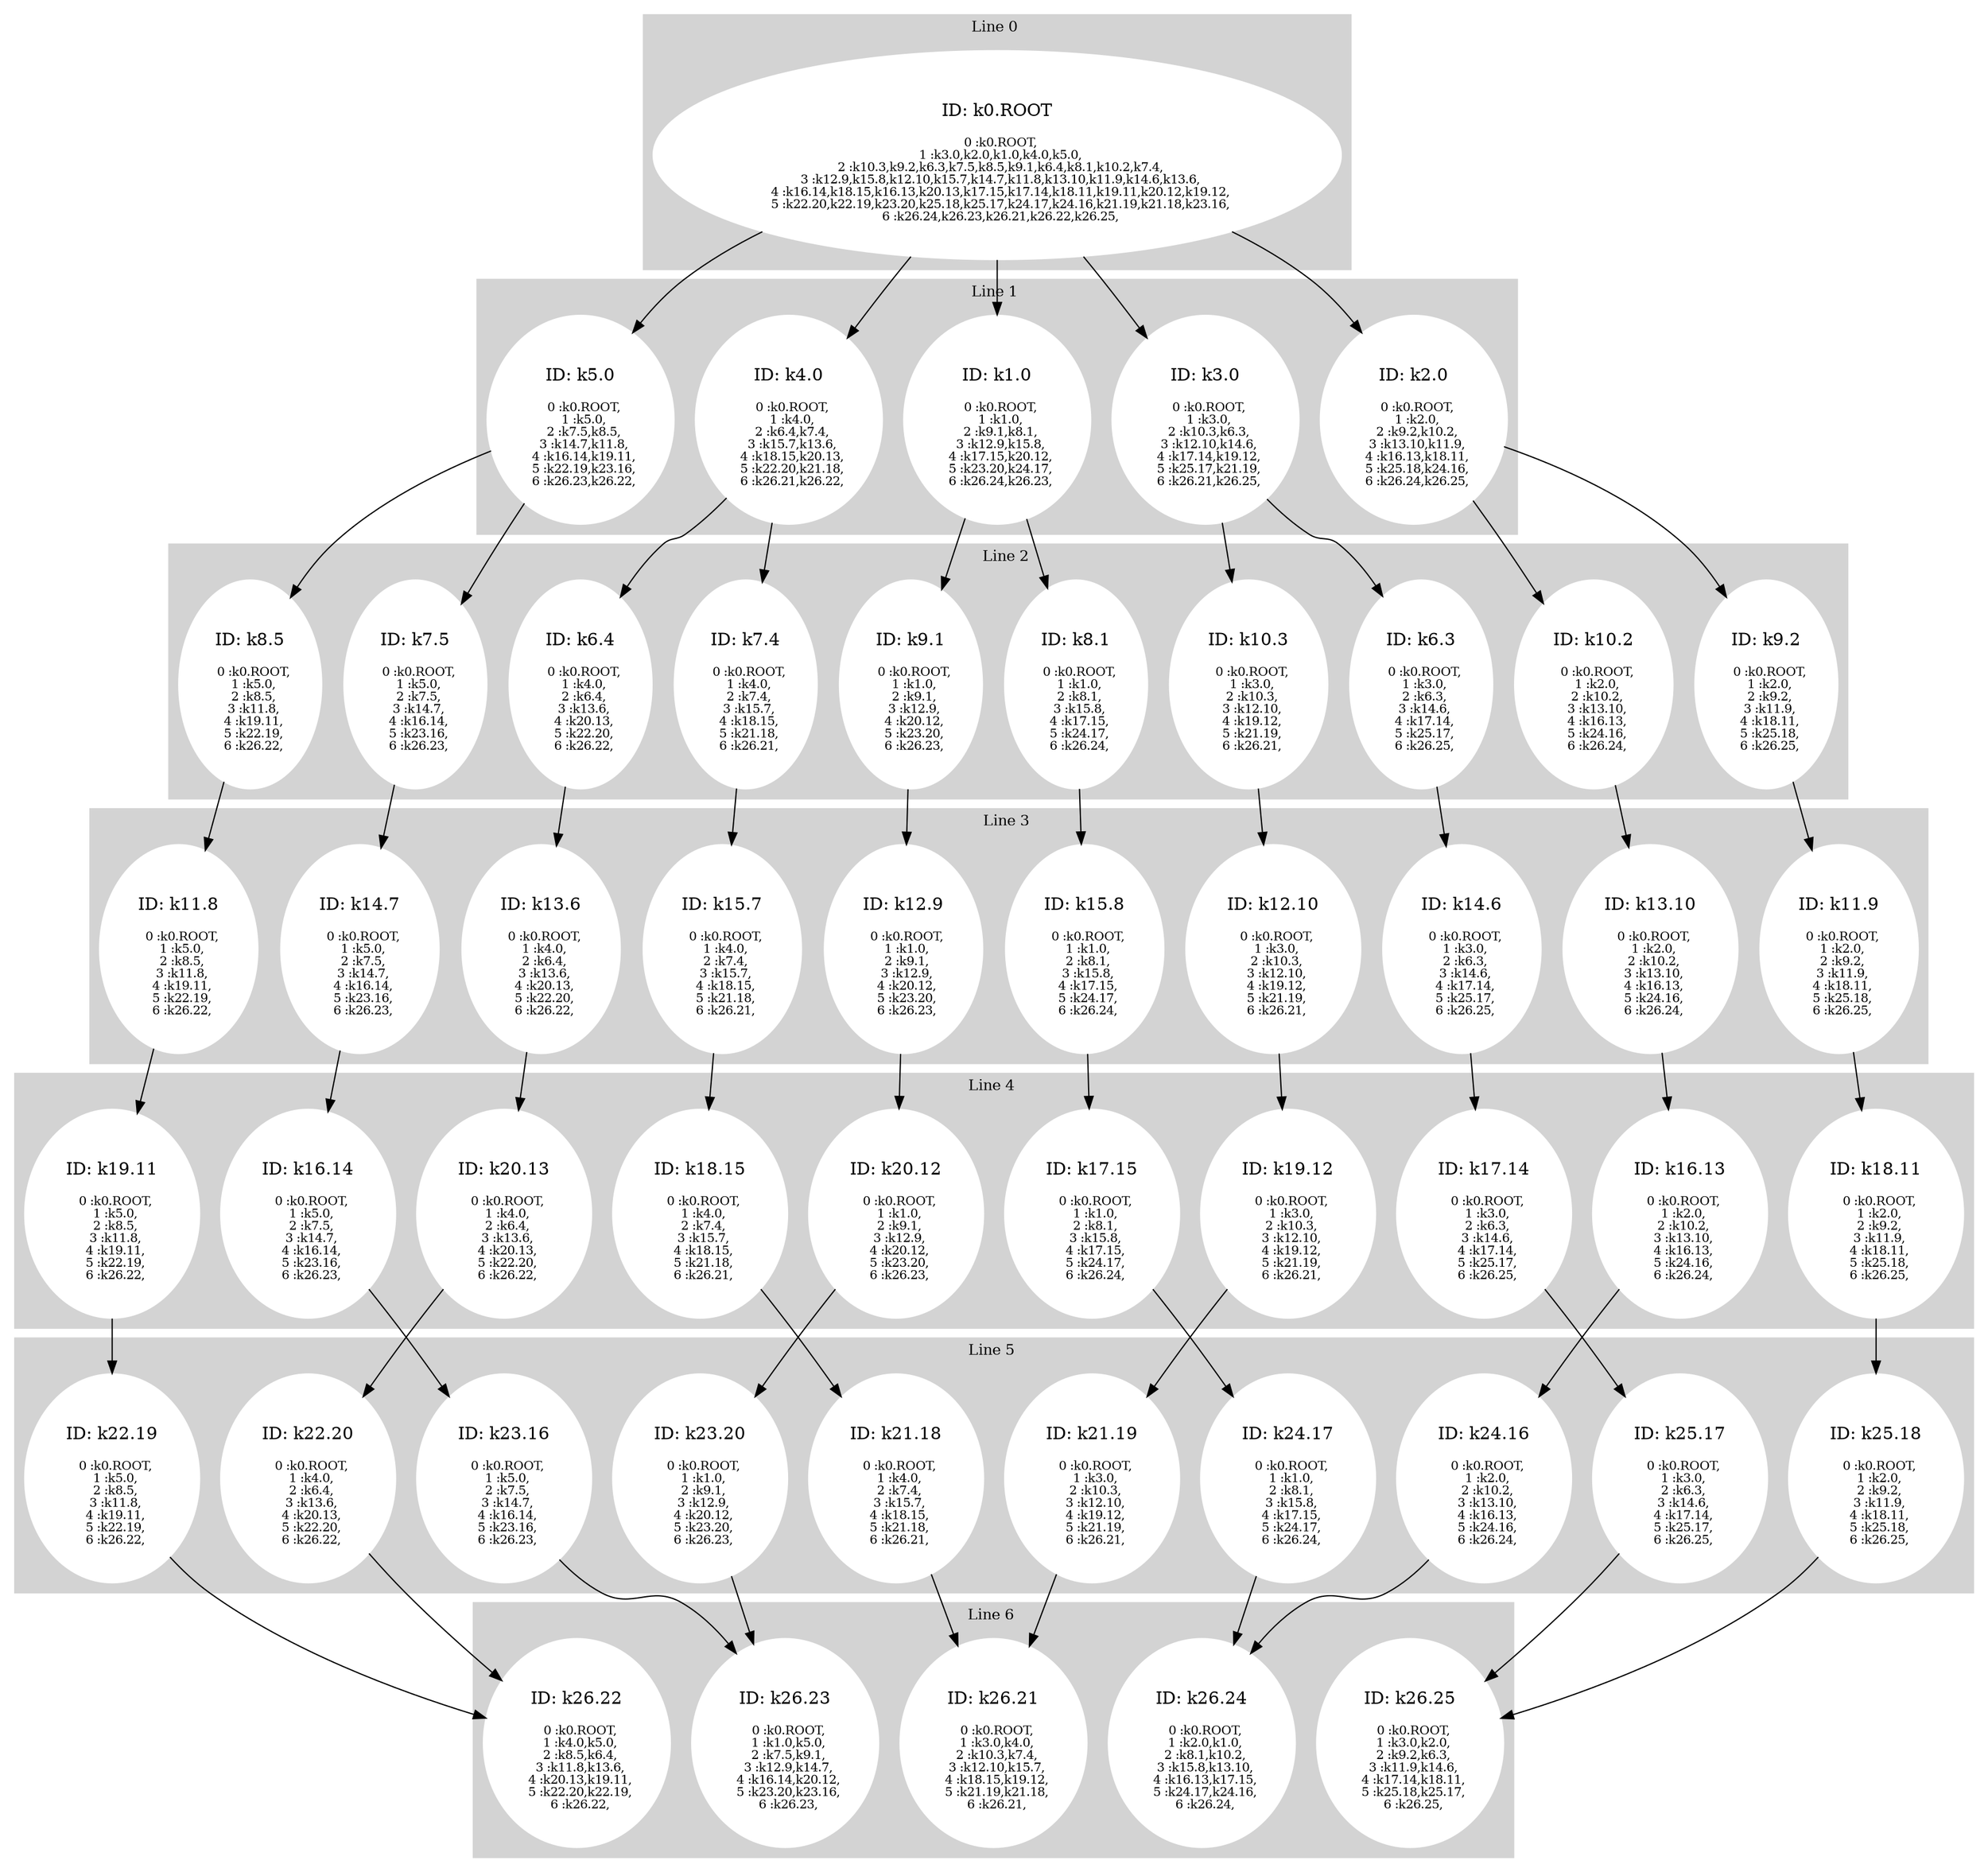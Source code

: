 digraph G {
     compound=true 
subgraph cluster_line_0 {
 style=filled;
 color=lightgrey; 
     node [style=filled,color=white]; 
k0_ROOT [label=<<BR /> ID: k0.ROOT <BR /><BR /><FONT POINT-SIZE="10">  0 :k0.ROOT,</FONT><BR /><FONT POINT-SIZE="10">  1 :k3.0,k2.0,k1.0,k4.0,k5.0,</FONT><BR /><FONT POINT-SIZE="10">  2 :k10.3,k9.2,k6.3,k7.5,k8.5,k9.1,k6.4,k8.1,k10.2,k7.4,</FONT><BR /><FONT POINT-SIZE="10">  3 :k12.9,k15.8,k12.10,k15.7,k14.7,k11.8,k13.10,k11.9,k14.6,k13.6,</FONT><BR /><FONT POINT-SIZE="10">  4 :k16.14,k18.15,k16.13,k20.13,k17.15,k17.14,k18.11,k19.11,k20.12,k19.12,</FONT><BR /><FONT POINT-SIZE="10">  5 :k22.20,k22.19,k23.20,k25.18,k25.17,k24.17,k24.16,k21.19,k21.18,k23.16,</FONT><BR /><FONT POINT-SIZE="10">  6 :k26.24,k26.23,k26.21,k26.22,k26.25,</FONT>>]
     fontsize="12" 
     label = "Line 0 " 
 }
subgraph cluster_line_1 {
 style=filled;
 color=lightgrey; 
     node [style=filled,color=white]; 
k3_0 [label=<<BR /> ID: k3.0 <BR /><BR /><FONT POINT-SIZE="10">  0 :k0.ROOT,</FONT><BR /><FONT POINT-SIZE="10">  1 :k3.0,</FONT><BR /><FONT POINT-SIZE="10">  2 :k10.3,k6.3,</FONT><BR /><FONT POINT-SIZE="10">  3 :k12.10,k14.6,</FONT><BR /><FONT POINT-SIZE="10">  4 :k17.14,k19.12,</FONT><BR /><FONT POINT-SIZE="10">  5 :k25.17,k21.19,</FONT><BR /><FONT POINT-SIZE="10">  6 :k26.21,k26.25,</FONT>>]k2_0 [label=<<BR /> ID: k2.0 <BR /><BR /><FONT POINT-SIZE="10">  0 :k0.ROOT,</FONT><BR /><FONT POINT-SIZE="10">  1 :k2.0,</FONT><BR /><FONT POINT-SIZE="10">  2 :k9.2,k10.2,</FONT><BR /><FONT POINT-SIZE="10">  3 :k13.10,k11.9,</FONT><BR /><FONT POINT-SIZE="10">  4 :k16.13,k18.11,</FONT><BR /><FONT POINT-SIZE="10">  5 :k25.18,k24.16,</FONT><BR /><FONT POINT-SIZE="10">  6 :k26.24,k26.25,</FONT>>]k1_0 [label=<<BR /> ID: k1.0 <BR /><BR /><FONT POINT-SIZE="10">  0 :k0.ROOT,</FONT><BR /><FONT POINT-SIZE="10">  1 :k1.0,</FONT><BR /><FONT POINT-SIZE="10">  2 :k9.1,k8.1,</FONT><BR /><FONT POINT-SIZE="10">  3 :k12.9,k15.8,</FONT><BR /><FONT POINT-SIZE="10">  4 :k17.15,k20.12,</FONT><BR /><FONT POINT-SIZE="10">  5 :k23.20,k24.17,</FONT><BR /><FONT POINT-SIZE="10">  6 :k26.24,k26.23,</FONT>>]k4_0 [label=<<BR /> ID: k4.0 <BR /><BR /><FONT POINT-SIZE="10">  0 :k0.ROOT,</FONT><BR /><FONT POINT-SIZE="10">  1 :k4.0,</FONT><BR /><FONT POINT-SIZE="10">  2 :k6.4,k7.4,</FONT><BR /><FONT POINT-SIZE="10">  3 :k15.7,k13.6,</FONT><BR /><FONT POINT-SIZE="10">  4 :k18.15,k20.13,</FONT><BR /><FONT POINT-SIZE="10">  5 :k22.20,k21.18,</FONT><BR /><FONT POINT-SIZE="10">  6 :k26.21,k26.22,</FONT>>]k5_0 [label=<<BR /> ID: k5.0 <BR /><BR /><FONT POINT-SIZE="10">  0 :k0.ROOT,</FONT><BR /><FONT POINT-SIZE="10">  1 :k5.0,</FONT><BR /><FONT POINT-SIZE="10">  2 :k7.5,k8.5,</FONT><BR /><FONT POINT-SIZE="10">  3 :k14.7,k11.8,</FONT><BR /><FONT POINT-SIZE="10">  4 :k16.14,k19.11,</FONT><BR /><FONT POINT-SIZE="10">  5 :k22.19,k23.16,</FONT><BR /><FONT POINT-SIZE="10">  6 :k26.23,k26.22,</FONT>>]
     fontsize="12" 
     label = "Line 1 " 
 }
subgraph cluster_line_2 {
 style=filled;
 color=lightgrey; 
     node [style=filled,color=white]; 
k10_3 [label=<<BR /> ID: k10.3 <BR /><BR /><FONT POINT-SIZE="10">  0 :k0.ROOT,</FONT><BR /><FONT POINT-SIZE="10">  1 :k3.0,</FONT><BR /><FONT POINT-SIZE="10">  2 :k10.3,</FONT><BR /><FONT POINT-SIZE="10">  3 :k12.10,</FONT><BR /><FONT POINT-SIZE="10">  4 :k19.12,</FONT><BR /><FONT POINT-SIZE="10">  5 :k21.19,</FONT><BR /><FONT POINT-SIZE="10">  6 :k26.21,</FONT>>]k9_2 [label=<<BR /> ID: k9.2 <BR /><BR /><FONT POINT-SIZE="10">  0 :k0.ROOT,</FONT><BR /><FONT POINT-SIZE="10">  1 :k2.0,</FONT><BR /><FONT POINT-SIZE="10">  2 :k9.2,</FONT><BR /><FONT POINT-SIZE="10">  3 :k11.9,</FONT><BR /><FONT POINT-SIZE="10">  4 :k18.11,</FONT><BR /><FONT POINT-SIZE="10">  5 :k25.18,</FONT><BR /><FONT POINT-SIZE="10">  6 :k26.25,</FONT>>]k6_3 [label=<<BR /> ID: k6.3 <BR /><BR /><FONT POINT-SIZE="10">  0 :k0.ROOT,</FONT><BR /><FONT POINT-SIZE="10">  1 :k3.0,</FONT><BR /><FONT POINT-SIZE="10">  2 :k6.3,</FONT><BR /><FONT POINT-SIZE="10">  3 :k14.6,</FONT><BR /><FONT POINT-SIZE="10">  4 :k17.14,</FONT><BR /><FONT POINT-SIZE="10">  5 :k25.17,</FONT><BR /><FONT POINT-SIZE="10">  6 :k26.25,</FONT>>]k7_5 [label=<<BR /> ID: k7.5 <BR /><BR /><FONT POINT-SIZE="10">  0 :k0.ROOT,</FONT><BR /><FONT POINT-SIZE="10">  1 :k5.0,</FONT><BR /><FONT POINT-SIZE="10">  2 :k7.5,</FONT><BR /><FONT POINT-SIZE="10">  3 :k14.7,</FONT><BR /><FONT POINT-SIZE="10">  4 :k16.14,</FONT><BR /><FONT POINT-SIZE="10">  5 :k23.16,</FONT><BR /><FONT POINT-SIZE="10">  6 :k26.23,</FONT>>]k8_5 [label=<<BR /> ID: k8.5 <BR /><BR /><FONT POINT-SIZE="10">  0 :k0.ROOT,</FONT><BR /><FONT POINT-SIZE="10">  1 :k5.0,</FONT><BR /><FONT POINT-SIZE="10">  2 :k8.5,</FONT><BR /><FONT POINT-SIZE="10">  3 :k11.8,</FONT><BR /><FONT POINT-SIZE="10">  4 :k19.11,</FONT><BR /><FONT POINT-SIZE="10">  5 :k22.19,</FONT><BR /><FONT POINT-SIZE="10">  6 :k26.22,</FONT>>]k9_1 [label=<<BR /> ID: k9.1 <BR /><BR /><FONT POINT-SIZE="10">  0 :k0.ROOT,</FONT><BR /><FONT POINT-SIZE="10">  1 :k1.0,</FONT><BR /><FONT POINT-SIZE="10">  2 :k9.1,</FONT><BR /><FONT POINT-SIZE="10">  3 :k12.9,</FONT><BR /><FONT POINT-SIZE="10">  4 :k20.12,</FONT><BR /><FONT POINT-SIZE="10">  5 :k23.20,</FONT><BR /><FONT POINT-SIZE="10">  6 :k26.23,</FONT>>]k6_4 [label=<<BR /> ID: k6.4 <BR /><BR /><FONT POINT-SIZE="10">  0 :k0.ROOT,</FONT><BR /><FONT POINT-SIZE="10">  1 :k4.0,</FONT><BR /><FONT POINT-SIZE="10">  2 :k6.4,</FONT><BR /><FONT POINT-SIZE="10">  3 :k13.6,</FONT><BR /><FONT POINT-SIZE="10">  4 :k20.13,</FONT><BR /><FONT POINT-SIZE="10">  5 :k22.20,</FONT><BR /><FONT POINT-SIZE="10">  6 :k26.22,</FONT>>]k8_1 [label=<<BR /> ID: k8.1 <BR /><BR /><FONT POINT-SIZE="10">  0 :k0.ROOT,</FONT><BR /><FONT POINT-SIZE="10">  1 :k1.0,</FONT><BR /><FONT POINT-SIZE="10">  2 :k8.1,</FONT><BR /><FONT POINT-SIZE="10">  3 :k15.8,</FONT><BR /><FONT POINT-SIZE="10">  4 :k17.15,</FONT><BR /><FONT POINT-SIZE="10">  5 :k24.17,</FONT><BR /><FONT POINT-SIZE="10">  6 :k26.24,</FONT>>]k10_2 [label=<<BR /> ID: k10.2 <BR /><BR /><FONT POINT-SIZE="10">  0 :k0.ROOT,</FONT><BR /><FONT POINT-SIZE="10">  1 :k2.0,</FONT><BR /><FONT POINT-SIZE="10">  2 :k10.2,</FONT><BR /><FONT POINT-SIZE="10">  3 :k13.10,</FONT><BR /><FONT POINT-SIZE="10">  4 :k16.13,</FONT><BR /><FONT POINT-SIZE="10">  5 :k24.16,</FONT><BR /><FONT POINT-SIZE="10">  6 :k26.24,</FONT>>]k7_4 [label=<<BR /> ID: k7.4 <BR /><BR /><FONT POINT-SIZE="10">  0 :k0.ROOT,</FONT><BR /><FONT POINT-SIZE="10">  1 :k4.0,</FONT><BR /><FONT POINT-SIZE="10">  2 :k7.4,</FONT><BR /><FONT POINT-SIZE="10">  3 :k15.7,</FONT><BR /><FONT POINT-SIZE="10">  4 :k18.15,</FONT><BR /><FONT POINT-SIZE="10">  5 :k21.18,</FONT><BR /><FONT POINT-SIZE="10">  6 :k26.21,</FONT>>]
     fontsize="12" 
     label = "Line 2 " 
 }
subgraph cluster_line_3 {
 style=filled;
 color=lightgrey; 
     node [style=filled,color=white]; 
k12_9 [label=<<BR /> ID: k12.9 <BR /><BR /><FONT POINT-SIZE="10">  0 :k0.ROOT,</FONT><BR /><FONT POINT-SIZE="10">  1 :k1.0,</FONT><BR /><FONT POINT-SIZE="10">  2 :k9.1,</FONT><BR /><FONT POINT-SIZE="10">  3 :k12.9,</FONT><BR /><FONT POINT-SIZE="10">  4 :k20.12,</FONT><BR /><FONT POINT-SIZE="10">  5 :k23.20,</FONT><BR /><FONT POINT-SIZE="10">  6 :k26.23,</FONT>>]k15_8 [label=<<BR /> ID: k15.8 <BR /><BR /><FONT POINT-SIZE="10">  0 :k0.ROOT,</FONT><BR /><FONT POINT-SIZE="10">  1 :k1.0,</FONT><BR /><FONT POINT-SIZE="10">  2 :k8.1,</FONT><BR /><FONT POINT-SIZE="10">  3 :k15.8,</FONT><BR /><FONT POINT-SIZE="10">  4 :k17.15,</FONT><BR /><FONT POINT-SIZE="10">  5 :k24.17,</FONT><BR /><FONT POINT-SIZE="10">  6 :k26.24,</FONT>>]k12_10 [label=<<BR /> ID: k12.10 <BR /><BR /><FONT POINT-SIZE="10">  0 :k0.ROOT,</FONT><BR /><FONT POINT-SIZE="10">  1 :k3.0,</FONT><BR /><FONT POINT-SIZE="10">  2 :k10.3,</FONT><BR /><FONT POINT-SIZE="10">  3 :k12.10,</FONT><BR /><FONT POINT-SIZE="10">  4 :k19.12,</FONT><BR /><FONT POINT-SIZE="10">  5 :k21.19,</FONT><BR /><FONT POINT-SIZE="10">  6 :k26.21,</FONT>>]k15_7 [label=<<BR /> ID: k15.7 <BR /><BR /><FONT POINT-SIZE="10">  0 :k0.ROOT,</FONT><BR /><FONT POINT-SIZE="10">  1 :k4.0,</FONT><BR /><FONT POINT-SIZE="10">  2 :k7.4,</FONT><BR /><FONT POINT-SIZE="10">  3 :k15.7,</FONT><BR /><FONT POINT-SIZE="10">  4 :k18.15,</FONT><BR /><FONT POINT-SIZE="10">  5 :k21.18,</FONT><BR /><FONT POINT-SIZE="10">  6 :k26.21,</FONT>>]k14_7 [label=<<BR /> ID: k14.7 <BR /><BR /><FONT POINT-SIZE="10">  0 :k0.ROOT,</FONT><BR /><FONT POINT-SIZE="10">  1 :k5.0,</FONT><BR /><FONT POINT-SIZE="10">  2 :k7.5,</FONT><BR /><FONT POINT-SIZE="10">  3 :k14.7,</FONT><BR /><FONT POINT-SIZE="10">  4 :k16.14,</FONT><BR /><FONT POINT-SIZE="10">  5 :k23.16,</FONT><BR /><FONT POINT-SIZE="10">  6 :k26.23,</FONT>>]k11_8 [label=<<BR /> ID: k11.8 <BR /><BR /><FONT POINT-SIZE="10">  0 :k0.ROOT,</FONT><BR /><FONT POINT-SIZE="10">  1 :k5.0,</FONT><BR /><FONT POINT-SIZE="10">  2 :k8.5,</FONT><BR /><FONT POINT-SIZE="10">  3 :k11.8,</FONT><BR /><FONT POINT-SIZE="10">  4 :k19.11,</FONT><BR /><FONT POINT-SIZE="10">  5 :k22.19,</FONT><BR /><FONT POINT-SIZE="10">  6 :k26.22,</FONT>>]k13_10 [label=<<BR /> ID: k13.10 <BR /><BR /><FONT POINT-SIZE="10">  0 :k0.ROOT,</FONT><BR /><FONT POINT-SIZE="10">  1 :k2.0,</FONT><BR /><FONT POINT-SIZE="10">  2 :k10.2,</FONT><BR /><FONT POINT-SIZE="10">  3 :k13.10,</FONT><BR /><FONT POINT-SIZE="10">  4 :k16.13,</FONT><BR /><FONT POINT-SIZE="10">  5 :k24.16,</FONT><BR /><FONT POINT-SIZE="10">  6 :k26.24,</FONT>>]k11_9 [label=<<BR /> ID: k11.9 <BR /><BR /><FONT POINT-SIZE="10">  0 :k0.ROOT,</FONT><BR /><FONT POINT-SIZE="10">  1 :k2.0,</FONT><BR /><FONT POINT-SIZE="10">  2 :k9.2,</FONT><BR /><FONT POINT-SIZE="10">  3 :k11.9,</FONT><BR /><FONT POINT-SIZE="10">  4 :k18.11,</FONT><BR /><FONT POINT-SIZE="10">  5 :k25.18,</FONT><BR /><FONT POINT-SIZE="10">  6 :k26.25,</FONT>>]k14_6 [label=<<BR /> ID: k14.6 <BR /><BR /><FONT POINT-SIZE="10">  0 :k0.ROOT,</FONT><BR /><FONT POINT-SIZE="10">  1 :k3.0,</FONT><BR /><FONT POINT-SIZE="10">  2 :k6.3,</FONT><BR /><FONT POINT-SIZE="10">  3 :k14.6,</FONT><BR /><FONT POINT-SIZE="10">  4 :k17.14,</FONT><BR /><FONT POINT-SIZE="10">  5 :k25.17,</FONT><BR /><FONT POINT-SIZE="10">  6 :k26.25,</FONT>>]k13_6 [label=<<BR /> ID: k13.6 <BR /><BR /><FONT POINT-SIZE="10">  0 :k0.ROOT,</FONT><BR /><FONT POINT-SIZE="10">  1 :k4.0,</FONT><BR /><FONT POINT-SIZE="10">  2 :k6.4,</FONT><BR /><FONT POINT-SIZE="10">  3 :k13.6,</FONT><BR /><FONT POINT-SIZE="10">  4 :k20.13,</FONT><BR /><FONT POINT-SIZE="10">  5 :k22.20,</FONT><BR /><FONT POINT-SIZE="10">  6 :k26.22,</FONT>>]
     fontsize="12" 
     label = "Line 3 " 
 }
subgraph cluster_line_4 {
 style=filled;
 color=lightgrey; 
     node [style=filled,color=white]; 
k16_14 [label=<<BR /> ID: k16.14 <BR /><BR /><FONT POINT-SIZE="10">  0 :k0.ROOT,</FONT><BR /><FONT POINT-SIZE="10">  1 :k5.0,</FONT><BR /><FONT POINT-SIZE="10">  2 :k7.5,</FONT><BR /><FONT POINT-SIZE="10">  3 :k14.7,</FONT><BR /><FONT POINT-SIZE="10">  4 :k16.14,</FONT><BR /><FONT POINT-SIZE="10">  5 :k23.16,</FONT><BR /><FONT POINT-SIZE="10">  6 :k26.23,</FONT>>]k18_15 [label=<<BR /> ID: k18.15 <BR /><BR /><FONT POINT-SIZE="10">  0 :k0.ROOT,</FONT><BR /><FONT POINT-SIZE="10">  1 :k4.0,</FONT><BR /><FONT POINT-SIZE="10">  2 :k7.4,</FONT><BR /><FONT POINT-SIZE="10">  3 :k15.7,</FONT><BR /><FONT POINT-SIZE="10">  4 :k18.15,</FONT><BR /><FONT POINT-SIZE="10">  5 :k21.18,</FONT><BR /><FONT POINT-SIZE="10">  6 :k26.21,</FONT>>]k16_13 [label=<<BR /> ID: k16.13 <BR /><BR /><FONT POINT-SIZE="10">  0 :k0.ROOT,</FONT><BR /><FONT POINT-SIZE="10">  1 :k2.0,</FONT><BR /><FONT POINT-SIZE="10">  2 :k10.2,</FONT><BR /><FONT POINT-SIZE="10">  3 :k13.10,</FONT><BR /><FONT POINT-SIZE="10">  4 :k16.13,</FONT><BR /><FONT POINT-SIZE="10">  5 :k24.16,</FONT><BR /><FONT POINT-SIZE="10">  6 :k26.24,</FONT>>]k20_13 [label=<<BR /> ID: k20.13 <BR /><BR /><FONT POINT-SIZE="10">  0 :k0.ROOT,</FONT><BR /><FONT POINT-SIZE="10">  1 :k4.0,</FONT><BR /><FONT POINT-SIZE="10">  2 :k6.4,</FONT><BR /><FONT POINT-SIZE="10">  3 :k13.6,</FONT><BR /><FONT POINT-SIZE="10">  4 :k20.13,</FONT><BR /><FONT POINT-SIZE="10">  5 :k22.20,</FONT><BR /><FONT POINT-SIZE="10">  6 :k26.22,</FONT>>]k17_15 [label=<<BR /> ID: k17.15 <BR /><BR /><FONT POINT-SIZE="10">  0 :k0.ROOT,</FONT><BR /><FONT POINT-SIZE="10">  1 :k1.0,</FONT><BR /><FONT POINT-SIZE="10">  2 :k8.1,</FONT><BR /><FONT POINT-SIZE="10">  3 :k15.8,</FONT><BR /><FONT POINT-SIZE="10">  4 :k17.15,</FONT><BR /><FONT POINT-SIZE="10">  5 :k24.17,</FONT><BR /><FONT POINT-SIZE="10">  6 :k26.24,</FONT>>]k17_14 [label=<<BR /> ID: k17.14 <BR /><BR /><FONT POINT-SIZE="10">  0 :k0.ROOT,</FONT><BR /><FONT POINT-SIZE="10">  1 :k3.0,</FONT><BR /><FONT POINT-SIZE="10">  2 :k6.3,</FONT><BR /><FONT POINT-SIZE="10">  3 :k14.6,</FONT><BR /><FONT POINT-SIZE="10">  4 :k17.14,</FONT><BR /><FONT POINT-SIZE="10">  5 :k25.17,</FONT><BR /><FONT POINT-SIZE="10">  6 :k26.25,</FONT>>]k18_11 [label=<<BR /> ID: k18.11 <BR /><BR /><FONT POINT-SIZE="10">  0 :k0.ROOT,</FONT><BR /><FONT POINT-SIZE="10">  1 :k2.0,</FONT><BR /><FONT POINT-SIZE="10">  2 :k9.2,</FONT><BR /><FONT POINT-SIZE="10">  3 :k11.9,</FONT><BR /><FONT POINT-SIZE="10">  4 :k18.11,</FONT><BR /><FONT POINT-SIZE="10">  5 :k25.18,</FONT><BR /><FONT POINT-SIZE="10">  6 :k26.25,</FONT>>]k19_11 [label=<<BR /> ID: k19.11 <BR /><BR /><FONT POINT-SIZE="10">  0 :k0.ROOT,</FONT><BR /><FONT POINT-SIZE="10">  1 :k5.0,</FONT><BR /><FONT POINT-SIZE="10">  2 :k8.5,</FONT><BR /><FONT POINT-SIZE="10">  3 :k11.8,</FONT><BR /><FONT POINT-SIZE="10">  4 :k19.11,</FONT><BR /><FONT POINT-SIZE="10">  5 :k22.19,</FONT><BR /><FONT POINT-SIZE="10">  6 :k26.22,</FONT>>]k20_12 [label=<<BR /> ID: k20.12 <BR /><BR /><FONT POINT-SIZE="10">  0 :k0.ROOT,</FONT><BR /><FONT POINT-SIZE="10">  1 :k1.0,</FONT><BR /><FONT POINT-SIZE="10">  2 :k9.1,</FONT><BR /><FONT POINT-SIZE="10">  3 :k12.9,</FONT><BR /><FONT POINT-SIZE="10">  4 :k20.12,</FONT><BR /><FONT POINT-SIZE="10">  5 :k23.20,</FONT><BR /><FONT POINT-SIZE="10">  6 :k26.23,</FONT>>]k19_12 [label=<<BR /> ID: k19.12 <BR /><BR /><FONT POINT-SIZE="10">  0 :k0.ROOT,</FONT><BR /><FONT POINT-SIZE="10">  1 :k3.0,</FONT><BR /><FONT POINT-SIZE="10">  2 :k10.3,</FONT><BR /><FONT POINT-SIZE="10">  3 :k12.10,</FONT><BR /><FONT POINT-SIZE="10">  4 :k19.12,</FONT><BR /><FONT POINT-SIZE="10">  5 :k21.19,</FONT><BR /><FONT POINT-SIZE="10">  6 :k26.21,</FONT>>]
     fontsize="12" 
     label = "Line 4 " 
 }
subgraph cluster_line_5 {
 style=filled;
 color=lightgrey; 
     node [style=filled,color=white]; 
k22_20 [label=<<BR /> ID: k22.20 <BR /><BR /><FONT POINT-SIZE="10">  0 :k0.ROOT,</FONT><BR /><FONT POINT-SIZE="10">  1 :k4.0,</FONT><BR /><FONT POINT-SIZE="10">  2 :k6.4,</FONT><BR /><FONT POINT-SIZE="10">  3 :k13.6,</FONT><BR /><FONT POINT-SIZE="10">  4 :k20.13,</FONT><BR /><FONT POINT-SIZE="10">  5 :k22.20,</FONT><BR /><FONT POINT-SIZE="10">  6 :k26.22,</FONT>>]k22_19 [label=<<BR /> ID: k22.19 <BR /><BR /><FONT POINT-SIZE="10">  0 :k0.ROOT,</FONT><BR /><FONT POINT-SIZE="10">  1 :k5.0,</FONT><BR /><FONT POINT-SIZE="10">  2 :k8.5,</FONT><BR /><FONT POINT-SIZE="10">  3 :k11.8,</FONT><BR /><FONT POINT-SIZE="10">  4 :k19.11,</FONT><BR /><FONT POINT-SIZE="10">  5 :k22.19,</FONT><BR /><FONT POINT-SIZE="10">  6 :k26.22,</FONT>>]k23_20 [label=<<BR /> ID: k23.20 <BR /><BR /><FONT POINT-SIZE="10">  0 :k0.ROOT,</FONT><BR /><FONT POINT-SIZE="10">  1 :k1.0,</FONT><BR /><FONT POINT-SIZE="10">  2 :k9.1,</FONT><BR /><FONT POINT-SIZE="10">  3 :k12.9,</FONT><BR /><FONT POINT-SIZE="10">  4 :k20.12,</FONT><BR /><FONT POINT-SIZE="10">  5 :k23.20,</FONT><BR /><FONT POINT-SIZE="10">  6 :k26.23,</FONT>>]k25_18 [label=<<BR /> ID: k25.18 <BR /><BR /><FONT POINT-SIZE="10">  0 :k0.ROOT,</FONT><BR /><FONT POINT-SIZE="10">  1 :k2.0,</FONT><BR /><FONT POINT-SIZE="10">  2 :k9.2,</FONT><BR /><FONT POINT-SIZE="10">  3 :k11.9,</FONT><BR /><FONT POINT-SIZE="10">  4 :k18.11,</FONT><BR /><FONT POINT-SIZE="10">  5 :k25.18,</FONT><BR /><FONT POINT-SIZE="10">  6 :k26.25,</FONT>>]k25_17 [label=<<BR /> ID: k25.17 <BR /><BR /><FONT POINT-SIZE="10">  0 :k0.ROOT,</FONT><BR /><FONT POINT-SIZE="10">  1 :k3.0,</FONT><BR /><FONT POINT-SIZE="10">  2 :k6.3,</FONT><BR /><FONT POINT-SIZE="10">  3 :k14.6,</FONT><BR /><FONT POINT-SIZE="10">  4 :k17.14,</FONT><BR /><FONT POINT-SIZE="10">  5 :k25.17,</FONT><BR /><FONT POINT-SIZE="10">  6 :k26.25,</FONT>>]k24_17 [label=<<BR /> ID: k24.17 <BR /><BR /><FONT POINT-SIZE="10">  0 :k0.ROOT,</FONT><BR /><FONT POINT-SIZE="10">  1 :k1.0,</FONT><BR /><FONT POINT-SIZE="10">  2 :k8.1,</FONT><BR /><FONT POINT-SIZE="10">  3 :k15.8,</FONT><BR /><FONT POINT-SIZE="10">  4 :k17.15,</FONT><BR /><FONT POINT-SIZE="10">  5 :k24.17,</FONT><BR /><FONT POINT-SIZE="10">  6 :k26.24,</FONT>>]k24_16 [label=<<BR /> ID: k24.16 <BR /><BR /><FONT POINT-SIZE="10">  0 :k0.ROOT,</FONT><BR /><FONT POINT-SIZE="10">  1 :k2.0,</FONT><BR /><FONT POINT-SIZE="10">  2 :k10.2,</FONT><BR /><FONT POINT-SIZE="10">  3 :k13.10,</FONT><BR /><FONT POINT-SIZE="10">  4 :k16.13,</FONT><BR /><FONT POINT-SIZE="10">  5 :k24.16,</FONT><BR /><FONT POINT-SIZE="10">  6 :k26.24,</FONT>>]k21_19 [label=<<BR /> ID: k21.19 <BR /><BR /><FONT POINT-SIZE="10">  0 :k0.ROOT,</FONT><BR /><FONT POINT-SIZE="10">  1 :k3.0,</FONT><BR /><FONT POINT-SIZE="10">  2 :k10.3,</FONT><BR /><FONT POINT-SIZE="10">  3 :k12.10,</FONT><BR /><FONT POINT-SIZE="10">  4 :k19.12,</FONT><BR /><FONT POINT-SIZE="10">  5 :k21.19,</FONT><BR /><FONT POINT-SIZE="10">  6 :k26.21,</FONT>>]k21_18 [label=<<BR /> ID: k21.18 <BR /><BR /><FONT POINT-SIZE="10">  0 :k0.ROOT,</FONT><BR /><FONT POINT-SIZE="10">  1 :k4.0,</FONT><BR /><FONT POINT-SIZE="10">  2 :k7.4,</FONT><BR /><FONT POINT-SIZE="10">  3 :k15.7,</FONT><BR /><FONT POINT-SIZE="10">  4 :k18.15,</FONT><BR /><FONT POINT-SIZE="10">  5 :k21.18,</FONT><BR /><FONT POINT-SIZE="10">  6 :k26.21,</FONT>>]k23_16 [label=<<BR /> ID: k23.16 <BR /><BR /><FONT POINT-SIZE="10">  0 :k0.ROOT,</FONT><BR /><FONT POINT-SIZE="10">  1 :k5.0,</FONT><BR /><FONT POINT-SIZE="10">  2 :k7.5,</FONT><BR /><FONT POINT-SIZE="10">  3 :k14.7,</FONT><BR /><FONT POINT-SIZE="10">  4 :k16.14,</FONT><BR /><FONT POINT-SIZE="10">  5 :k23.16,</FONT><BR /><FONT POINT-SIZE="10">  6 :k26.23,</FONT>>]
     fontsize="12" 
     label = "Line 5 " 
 }
subgraph cluster_line_6 {
 style=filled;
 color=lightgrey; 
     node [style=filled,color=white]; 
k26_24 [label=<<BR /> ID: k26.24 <BR /><BR /><FONT POINT-SIZE="10">  0 :k0.ROOT,</FONT><BR /><FONT POINT-SIZE="10">  1 :k2.0,k1.0,</FONT><BR /><FONT POINT-SIZE="10">  2 :k8.1,k10.2,</FONT><BR /><FONT POINT-SIZE="10">  3 :k15.8,k13.10,</FONT><BR /><FONT POINT-SIZE="10">  4 :k16.13,k17.15,</FONT><BR /><FONT POINT-SIZE="10">  5 :k24.17,k24.16,</FONT><BR /><FONT POINT-SIZE="10">  6 :k26.24,</FONT>>]k26_23 [label=<<BR /> ID: k26.23 <BR /><BR /><FONT POINT-SIZE="10">  0 :k0.ROOT,</FONT><BR /><FONT POINT-SIZE="10">  1 :k1.0,k5.0,</FONT><BR /><FONT POINT-SIZE="10">  2 :k7.5,k9.1,</FONT><BR /><FONT POINT-SIZE="10">  3 :k12.9,k14.7,</FONT><BR /><FONT POINT-SIZE="10">  4 :k16.14,k20.12,</FONT><BR /><FONT POINT-SIZE="10">  5 :k23.20,k23.16,</FONT><BR /><FONT POINT-SIZE="10">  6 :k26.23,</FONT>>]k26_21 [label=<<BR /> ID: k26.21 <BR /><BR /><FONT POINT-SIZE="10">  0 :k0.ROOT,</FONT><BR /><FONT POINT-SIZE="10">  1 :k3.0,k4.0,</FONT><BR /><FONT POINT-SIZE="10">  2 :k10.3,k7.4,</FONT><BR /><FONT POINT-SIZE="10">  3 :k12.10,k15.7,</FONT><BR /><FONT POINT-SIZE="10">  4 :k18.15,k19.12,</FONT><BR /><FONT POINT-SIZE="10">  5 :k21.19,k21.18,</FONT><BR /><FONT POINT-SIZE="10">  6 :k26.21,</FONT>>]k26_22 [label=<<BR /> ID: k26.22 <BR /><BR /><FONT POINT-SIZE="10">  0 :k0.ROOT,</FONT><BR /><FONT POINT-SIZE="10">  1 :k4.0,k5.0,</FONT><BR /><FONT POINT-SIZE="10">  2 :k8.5,k6.4,</FONT><BR /><FONT POINT-SIZE="10">  3 :k11.8,k13.6,</FONT><BR /><FONT POINT-SIZE="10">  4 :k20.13,k19.11,</FONT><BR /><FONT POINT-SIZE="10">  5 :k22.20,k22.19,</FONT><BR /><FONT POINT-SIZE="10">  6 :k26.22,</FONT>>]k26_25 [label=<<BR /> ID: k26.25 <BR /><BR /><FONT POINT-SIZE="10">  0 :k0.ROOT,</FONT><BR /><FONT POINT-SIZE="10">  1 :k3.0,k2.0,</FONT><BR /><FONT POINT-SIZE="10">  2 :k9.2,k6.3,</FONT><BR /><FONT POINT-SIZE="10">  3 :k11.9,k14.6,</FONT><BR /><FONT POINT-SIZE="10">  4 :k17.14,k18.11,</FONT><BR /><FONT POINT-SIZE="10">  5 :k25.18,k25.17,</FONT><BR /><FONT POINT-SIZE="10">  6 :k26.25,</FONT>>]
     fontsize="12" 
     label = "Line 6 " 
 }
k0_ROOT -> k3_0 
k0_ROOT -> k2_0 
k0_ROOT -> k1_0 
k0_ROOT -> k4_0 
k0_ROOT -> k5_0 
k3_0 -> k10_3 
k3_0 -> k6_3 
k2_0 -> k9_2 
k2_0 -> k10_2 
k1_0 -> k8_1 
k1_0 -> k9_1 
k4_0 -> k6_4 
k4_0 -> k7_4 
k5_0 -> k8_5 
k5_0 -> k7_5 
k10_3 -> k12_10 
k9_2 -> k11_9 
k6_3 -> k14_6 
k7_5 -> k14_7 
k8_5 -> k11_8 
k9_1 -> k12_9 
k6_4 -> k13_6 
k8_1 -> k15_8 
k10_2 -> k13_10 
k7_4 -> k15_7 
k12_9 -> k20_12 
k15_8 -> k17_15 
k12_10 -> k19_12 
k15_7 -> k18_15 
k14_7 -> k16_14 
k11_8 -> k19_11 
k13_10 -> k16_13 
k11_9 -> k18_11 
k14_6 -> k17_14 
k13_6 -> k20_13 
k16_14 -> k23_16 
k18_15 -> k21_18 
k16_13 -> k24_16 
k20_13 -> k22_20 
k17_15 -> k24_17 
k17_14 -> k25_17 
k18_11 -> k25_18 
k19_11 -> k22_19 
k20_12 -> k23_20 
k19_12 -> k21_19 
k22_20 -> k26_22 
k22_19 -> k26_22 
k23_20 -> k26_23 
k25_18 -> k26_25 
k25_17 -> k26_25 
k24_17 -> k26_24 
k24_16 -> k26_24 
k21_19 -> k26_21 
k21_18 -> k26_21 
k23_16 -> k26_23 
}